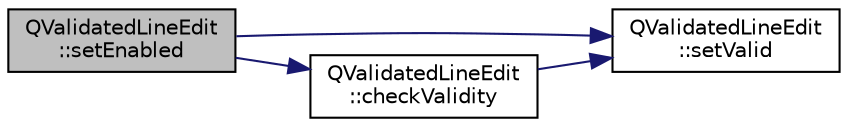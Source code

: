 digraph "QValidatedLineEdit::setEnabled"
{
  edge [fontname="Helvetica",fontsize="10",labelfontname="Helvetica",labelfontsize="10"];
  node [fontname="Helvetica",fontsize="10",shape=record];
  rankdir="LR";
  Node31 [label="QValidatedLineEdit\l::setEnabled",height=0.2,width=0.4,color="black", fillcolor="grey75", style="filled", fontcolor="black"];
  Node31 -> Node32 [color="midnightblue",fontsize="10",style="solid",fontname="Helvetica"];
  Node32 [label="QValidatedLineEdit\l::setValid",height=0.2,width=0.4,color="black", fillcolor="white", style="filled",URL="$class_q_validated_line_edit.html#ad9984e2e463cc7fbf28fe334498a1df5"];
  Node31 -> Node33 [color="midnightblue",fontsize="10",style="solid",fontname="Helvetica"];
  Node33 [label="QValidatedLineEdit\l::checkValidity",height=0.2,width=0.4,color="black", fillcolor="white", style="filled",URL="$class_q_validated_line_edit.html#aa5b5196dc6215f088bc138ac4dbc3e28"];
  Node33 -> Node32 [color="midnightblue",fontsize="10",style="solid",fontname="Helvetica"];
}
